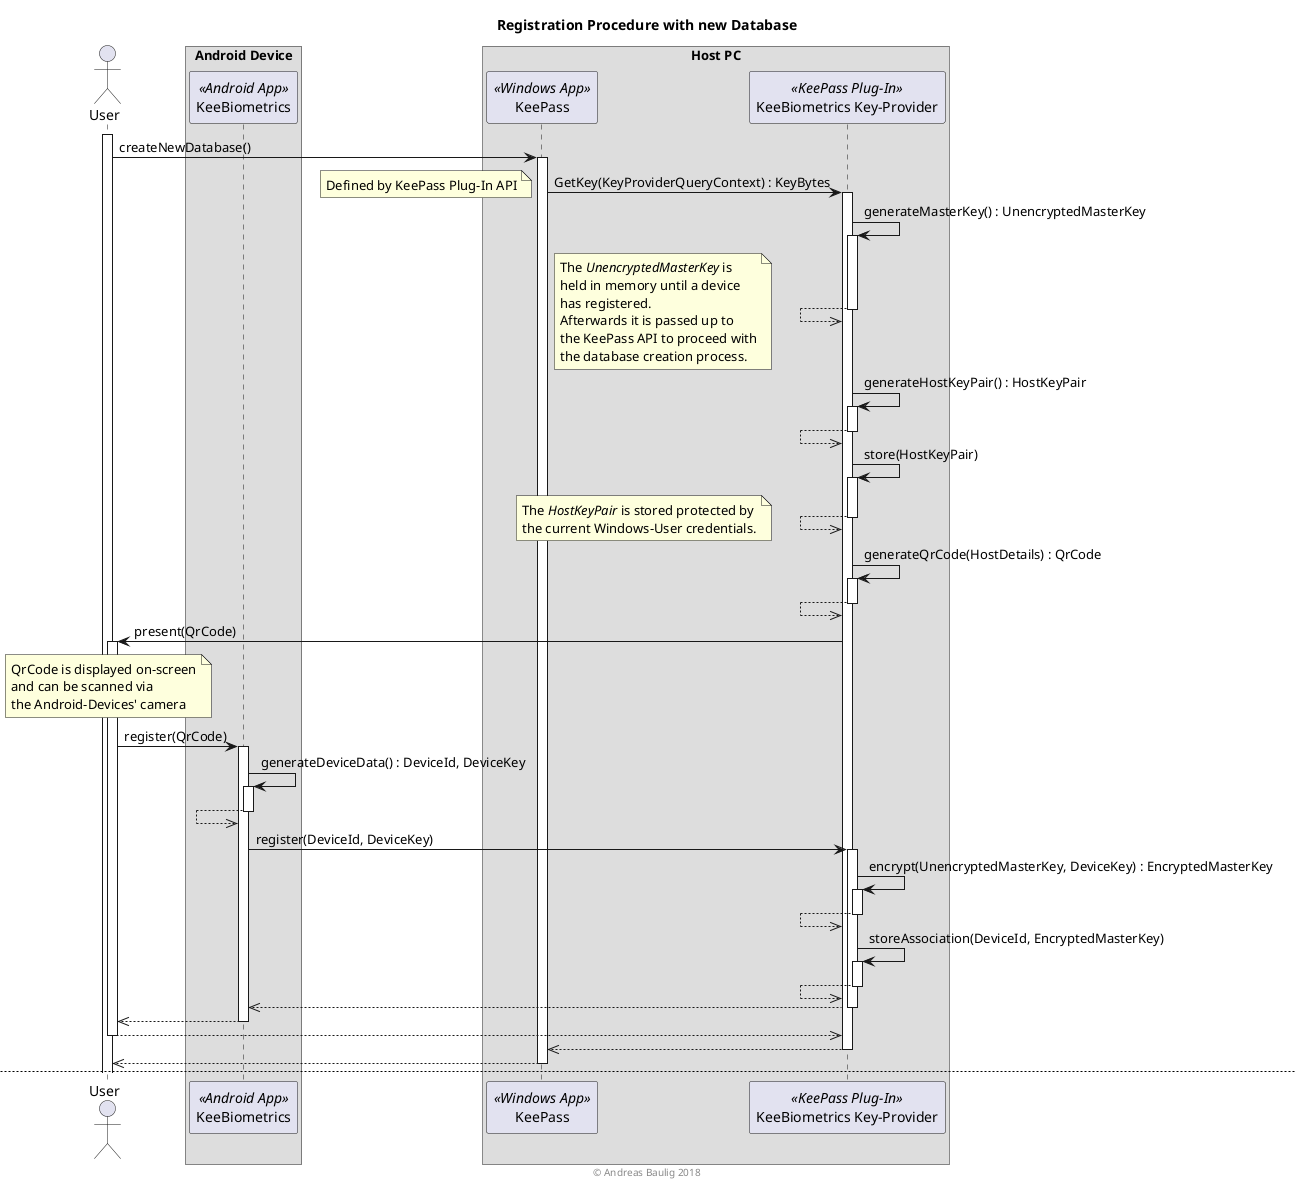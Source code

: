 @startuml registration

actor user as "User"
box "Android Device"
    participant app as "KeeBiometrics" <<Android App>>
end box
box "Host PC"
    participant keepass as "KeePass" <<Windows App>>
    participant plugin as "KeeBiometrics Key-Provider" <<KeePass Plug-In>>
end box

autoactivate on

title Registration Procedure with new Database

activate user
user -> keepass : createNewDatabase()
    keepass -> plugin : GetKey(KeyProviderQueryContext) : KeyBytes
    note left
    Defined by KeePass Plug-In API
    end note
        plugin -> plugin : generateMasterKey() : UnencryptedMasterKey
        plugin <<-- plugin
        note left
        The <i>UnencryptedMasterKey</i> is
        held in memory until a device
        has registered.
        Afterwards it is passed up to
        the KeePass API to proceed with
        the database creation process.
        end note
        plugin -> plugin : generateHostKeyPair() : HostKeyPair
        plugin <<-- plugin
        plugin -> plugin : store(HostKeyPair)
        plugin <<-- plugin
        note left
        The <i>HostKeyPair</i> is stored protected by
        the current Windows-User credentials.
        end note
        plugin -> plugin : generateQrCode(HostDetails) : QrCode
        plugin <<-- plugin
        plugin -> user : present(QrCode)
            note over user
            QrCode is displayed on-screen
            and can be scanned via
            the Android-Devices' camera
            end note
            user -> app : register(QrCode)
                app -> app : generateDeviceData() : DeviceId, DeviceKey
                app <<-- app
                app -> plugin : register(DeviceId, DeviceKey)
                    plugin -> plugin : encrypt(UnencryptedMasterKey, DeviceKey) : EncryptedMasterKey
                    plugin <<-- plugin
                    plugin -> plugin : storeAssociation(DeviceId, EncryptedMasterKey)
                    plugin <<-- plugin
                app <<-- plugin
            user <<-- app
        plugin <<-- user
    keepass <<-- plugin
user <<-- keepass

newpage Add TrustedDevice to existing Database

user -> keepass : unlockDatabase()
    ...Unlock procedure...
    note right
    <i>UnencryptedMasterKey</i> is obtained during
    unlock procedure and held in memory until
    the database is locked again.
    end note
    user <<-- keepass
user -> plugin : addTrustedDevice()
    plugin -> plugin : generateQrCode(HostDetails) : QrCode
    plugin <<-- plugin
    plugin -> user : present(QrCode)
            note over user
            QrCode is displayed on-screen
            and can be scanned via
            the Android-Devices' camera
            end note
            user -> app : register(QrCode)
                app -> app : generateDeviceData() : DeviceId, DeviceKey
                app <<-- app
                app -> plugin : register(DeviceId, DeviceKey)
                    plugin -> plugin : encrypt(UnencryptedMasterKey, DeviceKey) : EncryptedMasterKey
                    plugin <<-- plugin
                    plugin -> plugin : storeAssociation(DeviceId, EncryptedMasterKey)
                    plugin <<-- plugin
                app <<-- plugin
            user <<-- app
        plugin <<-- user
user <<-- plugin
deactivate user

footer © Andreas Baulig 2018

@enduml